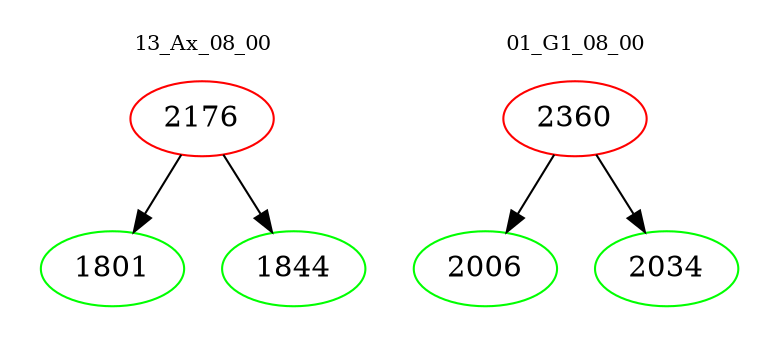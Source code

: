 digraph{
subgraph cluster_0 {
color = white
label = "13_Ax_08_00";
fontsize=10;
T0_2176 [label="2176", color="red"]
T0_2176 -> T0_1801 [color="black"]
T0_1801 [label="1801", color="green"]
T0_2176 -> T0_1844 [color="black"]
T0_1844 [label="1844", color="green"]
}
subgraph cluster_1 {
color = white
label = "01_G1_08_00";
fontsize=10;
T1_2360 [label="2360", color="red"]
T1_2360 -> T1_2006 [color="black"]
T1_2006 [label="2006", color="green"]
T1_2360 -> T1_2034 [color="black"]
T1_2034 [label="2034", color="green"]
}
}
